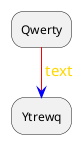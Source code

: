 {
  "sha1": "srzg4chco0lbyz8se6van0z7kzbni4a",
  "insertion": {
    "when": "2024-06-04T17:28:45.379Z",
    "url": "https://forum.plantuml.net/16080/is-the-skinparam-arrowheadcolor-no-longer-available",
    "user": "plantuml@gmail.com"
  }
}
@startuml
<style>
activityDiagram {
  arrow {
    LineColor red
    HeadColor blue
    FontColor gold
    FontName arial
    FontSize 15
  }
}
</style>
:Qwerty;
->text;
:Ytrewq;
@enduml
